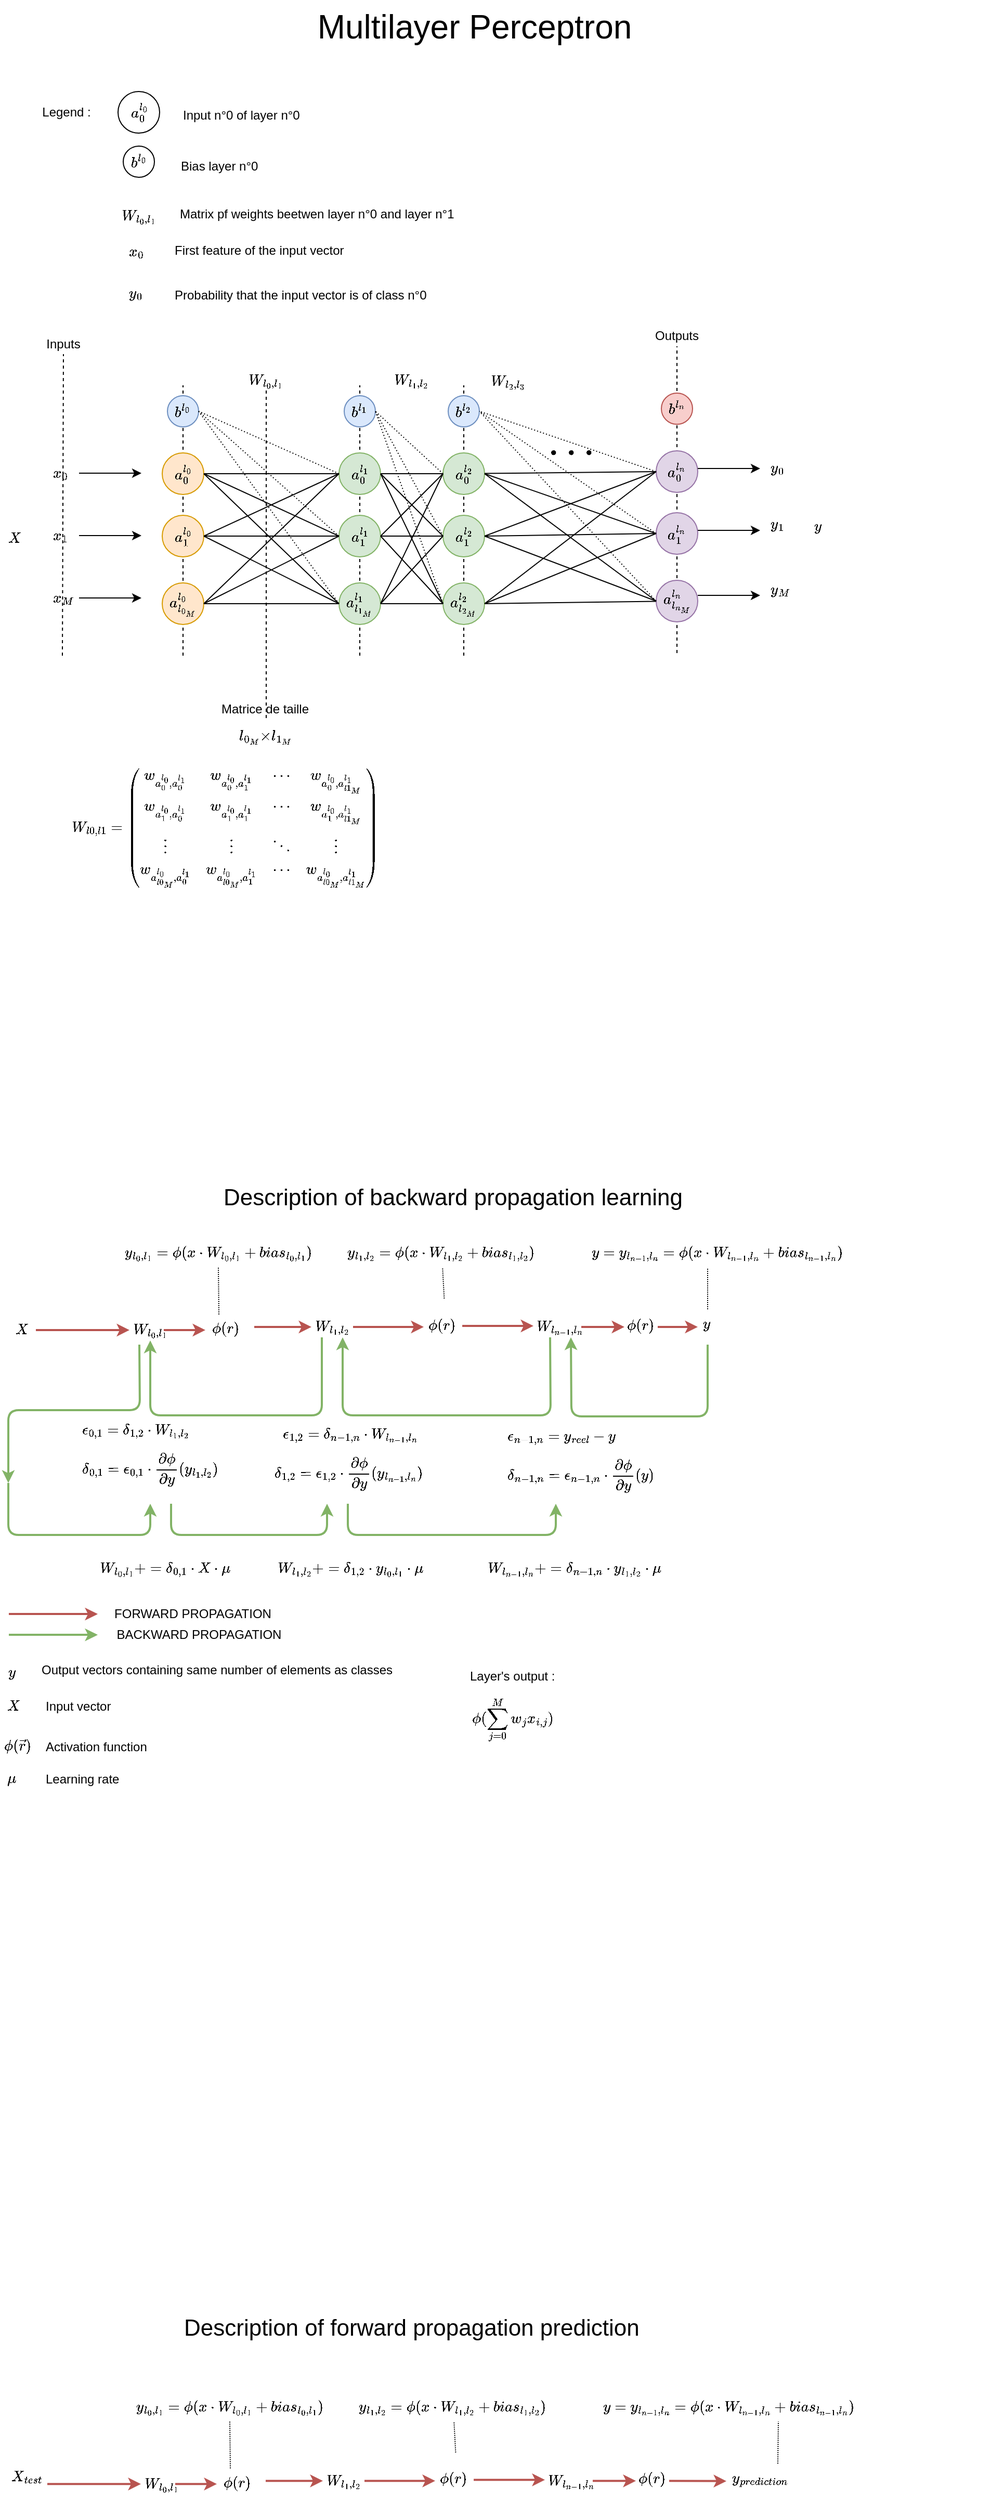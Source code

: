 <mxfile version="11.3.1" type="device" pages="1"><diagram id="qkWqabvN4PiYcVfPmbqy" name="Page-1"><mxGraphModel dx="1708" dy="2004" grid="1" gridSize="10" guides="1" tooltips="1" connect="1" arrows="1" fold="1" page="1" pageScale="1" pageWidth="850" pageHeight="1100" math="1" shadow="0"><root><mxCell id="0"/><mxCell id="1" parent="0"/><mxCell id="T4-kVo7avTGP61vdLJUo-23" value="" style="endArrow=none;dashed=1;html=1;" parent="1" edge="1"><mxGeometry width="50" height="50" relative="1" as="geometry"><mxPoint x="182" y="-462.5" as="sourcePoint"/><mxPoint x="182" y="-722.5" as="targetPoint"/></mxGeometry></mxCell><mxCell id="T4-kVo7avTGP61vdLJUo-3" value="Multilayer Perceptron" style="text;html=1;strokeColor=none;fillColor=none;align=center;verticalAlign=middle;whiteSpace=wrap;rounded=0;fontSize=32;" parent="1" vertex="1"><mxGeometry x="255" y="-1092.5" width="415" height="50" as="geometry"/></mxCell><mxCell id="T4-kVo7avTGP61vdLJUo-12" value="" style="endArrow=classic;html=1;" parent="1" edge="1"><mxGeometry width="50" height="50" relative="1" as="geometry"><mxPoint x="82" y="-638" as="sourcePoint"/><mxPoint x="142" y="-638" as="targetPoint"/></mxGeometry></mxCell><mxCell id="T4-kVo7avTGP61vdLJUo-13" value="&lt;div&gt;$$x_{0}$$&lt;/div&gt;" style="text;html=1;spacing=5;spacingTop=-10;whiteSpace=wrap;overflow=hidden;fillColor=none;strokeColor=none;shadow=0;rounded=0;verticalAlign=middle" parent="1" vertex="1"><mxGeometry x="52" y="-652.5" width="30" height="30" as="geometry"/></mxCell><mxCell id="T4-kVo7avTGP61vdLJUo-14" value="" style="endArrow=classic;html=1;" parent="1" edge="1"><mxGeometry width="50" height="50" relative="1" as="geometry"><mxPoint x="82" y="-578" as="sourcePoint"/><mxPoint x="142" y="-578" as="targetPoint"/></mxGeometry></mxCell><mxCell id="T4-kVo7avTGP61vdLJUo-15" value="&lt;div&gt;$$x_{1}$$&lt;/div&gt;" style="text;html=1;spacing=5;spacingTop=-10;whiteSpace=wrap;overflow=hidden;fillColor=none;strokeColor=none;shadow=0;rounded=0;verticalAlign=middle" parent="1" vertex="1"><mxGeometry x="52" y="-592.5" width="30" height="30" as="geometry"/></mxCell><mxCell id="T4-kVo7avTGP61vdLJUo-16" value="" style="endArrow=classic;html=1;" parent="1" edge="1"><mxGeometry width="50" height="50" relative="1" as="geometry"><mxPoint x="82" y="-518" as="sourcePoint"/><mxPoint x="142" y="-518" as="targetPoint"/></mxGeometry></mxCell><mxCell id="T4-kVo7avTGP61vdLJUo-17" value="&lt;div&gt;$$x_{M}$$&lt;/div&gt;" style="text;html=1;spacing=5;spacingTop=-10;whiteSpace=wrap;overflow=hidden;fillColor=none;strokeColor=none;shadow=0;rounded=0;verticalAlign=middle" parent="1" vertex="1"><mxGeometry x="52" y="-532.5" width="30" height="30" as="geometry"/></mxCell><mxCell id="T4-kVo7avTGP61vdLJUo-18" value="$$a_0^{l_0}$$" style="ellipse;whiteSpace=wrap;html=1;aspect=fixed;fillColor=#ffe6cc;strokeColor=#d79b00;" parent="1" vertex="1"><mxGeometry x="162" y="-657.5" width="40" height="40" as="geometry"/></mxCell><mxCell id="T4-kVo7avTGP61vdLJUo-20" value="$$a_1^{l_0}$$" style="ellipse;whiteSpace=wrap;html=1;aspect=fixed;fillColor=#ffe6cc;strokeColor=#d79b00;" parent="1" vertex="1"><mxGeometry x="162" y="-597.5" width="40" height="40" as="geometry"/></mxCell><mxCell id="T4-kVo7avTGP61vdLJUo-21" value="&lt;div&gt;$$a_{l_{0_M}}^{l_0}$$&lt;/div&gt;" style="ellipse;whiteSpace=wrap;html=1;aspect=fixed;fillColor=#ffe6cc;strokeColor=#d79b00;" parent="1" vertex="1"><mxGeometry x="162" y="-532.5" width="40" height="40" as="geometry"/></mxCell><mxCell id="T4-kVo7avTGP61vdLJUo-22" value="$$b^{l_0}$$" style="ellipse;whiteSpace=wrap;html=1;aspect=fixed;fillColor=#dae8fc;strokeColor=#6c8ebf;" parent="1" vertex="1"><mxGeometry x="167" y="-712.5" width="30" height="30" as="geometry"/></mxCell><mxCell id="T4-kVo7avTGP61vdLJUo-24" value="$$W_{l_0,l_1}$$" style="text;html=1;strokeColor=none;fillColor=none;align=center;verticalAlign=middle;whiteSpace=wrap;rounded=0;" parent="1" vertex="1"><mxGeometry x="242" y="-737.5" width="40" height="20" as="geometry"/></mxCell><mxCell id="T4-kVo7avTGP61vdLJUo-25" value="" style="endArrow=none;dashed=1;html=1;" parent="1" edge="1"><mxGeometry width="50" height="50" relative="1" as="geometry"><mxPoint x="352" y="-462.5" as="sourcePoint"/><mxPoint x="352" y="-722.5" as="targetPoint"/></mxGeometry></mxCell><mxCell id="T4-kVo7avTGP61vdLJUo-26" value="$$a_0^{l_1}$$" style="ellipse;whiteSpace=wrap;html=1;aspect=fixed;fillColor=#d5e8d4;strokeColor=#82b366;" parent="1" vertex="1"><mxGeometry x="332" y="-657.5" width="40" height="40" as="geometry"/></mxCell><mxCell id="T4-kVo7avTGP61vdLJUo-27" value="$$a_1^{l_1}$$" style="ellipse;whiteSpace=wrap;html=1;aspect=fixed;fillColor=#d5e8d4;strokeColor=#82b366;" parent="1" vertex="1"><mxGeometry x="332" y="-597.5" width="40" height="40" as="geometry"/></mxCell><mxCell id="T4-kVo7avTGP61vdLJUo-28" value="&lt;div&gt;$$a_{l_{1_M}}^{l_1}$$&lt;/div&gt;" style="ellipse;whiteSpace=wrap;html=1;aspect=fixed;fillColor=#d5e8d4;strokeColor=#82b366;" parent="1" vertex="1"><mxGeometry x="332" y="-532.5" width="40" height="40" as="geometry"/></mxCell><mxCell id="T4-kVo7avTGP61vdLJUo-29" value="$$b^{l_1}$$" style="ellipse;whiteSpace=wrap;html=1;aspect=fixed;fillColor=#dae8fc;strokeColor=#6c8ebf;" parent="1" vertex="1"><mxGeometry x="337" y="-712.5" width="30" height="30" as="geometry"/></mxCell><mxCell id="T4-kVo7avTGP61vdLJUo-30" value="$$W_{l_1,l_2}$$" style="text;html=1;strokeColor=none;fillColor=none;align=center;verticalAlign=middle;whiteSpace=wrap;rounded=0;" parent="1" vertex="1"><mxGeometry x="382" y="-737.5" width="40" height="20" as="geometry"/></mxCell><mxCell id="T4-kVo7avTGP61vdLJUo-31" value="" style="endArrow=none;dashed=1;html=1;" parent="1" edge="1"><mxGeometry width="50" height="50" relative="1" as="geometry"><mxPoint x="452" y="-462.5" as="sourcePoint"/><mxPoint x="452" y="-722.5" as="targetPoint"/></mxGeometry></mxCell><mxCell id="T4-kVo7avTGP61vdLJUo-32" value="$$a_0^{l_2}$$" style="ellipse;whiteSpace=wrap;html=1;aspect=fixed;fillColor=#d5e8d4;strokeColor=#82b366;" parent="1" vertex="1"><mxGeometry x="432" y="-657.5" width="40" height="40" as="geometry"/></mxCell><mxCell id="T4-kVo7avTGP61vdLJUo-33" value="$$a_1^{l_2}$$" style="ellipse;whiteSpace=wrap;html=1;aspect=fixed;fillColor=#d5e8d4;strokeColor=#82b366;" parent="1" vertex="1"><mxGeometry x="432" y="-597.5" width="40" height="40" as="geometry"/></mxCell><mxCell id="T4-kVo7avTGP61vdLJUo-34" value="&lt;div&gt;$$a_{l_{2_M}}^{l_2}$$&lt;/div&gt;" style="ellipse;whiteSpace=wrap;html=1;aspect=fixed;fillColor=#d5e8d4;strokeColor=#82b366;" parent="1" vertex="1"><mxGeometry x="432" y="-532.5" width="40" height="40" as="geometry"/></mxCell><mxCell id="T4-kVo7avTGP61vdLJUo-35" value="$$b^{l_2}$$" style="ellipse;whiteSpace=wrap;html=1;aspect=fixed;fillColor=#dae8fc;strokeColor=#6c8ebf;" parent="1" vertex="1"><mxGeometry x="437" y="-712.5" width="30" height="30" as="geometry"/></mxCell><mxCell id="T4-kVo7avTGP61vdLJUo-36" value="&lt;div&gt;$$W_{l_2,l_3}$$&lt;/div&gt;" style="text;html=1;strokeColor=none;fillColor=none;align=center;verticalAlign=middle;whiteSpace=wrap;rounded=0;" parent="1" vertex="1"><mxGeometry x="474.5" y="-736.5" width="40" height="20" as="geometry"/></mxCell><mxCell id="T4-kVo7avTGP61vdLJUo-37" value="" style="endArrow=none;dashed=1;html=1;entryX=0.5;entryY=1;entryDx=0;entryDy=0;" parent="1" target="T4-kVo7avTGP61vdLJUo-45" edge="1"><mxGeometry width="50" height="50" relative="1" as="geometry"><mxPoint x="657" y="-465" as="sourcePoint"/><mxPoint x="657" y="-725" as="targetPoint"/></mxGeometry></mxCell><mxCell id="T4-kVo7avTGP61vdLJUo-38" value="$$a_0^{l_n}$$" style="ellipse;whiteSpace=wrap;html=1;aspect=fixed;fillColor=#e1d5e7;strokeColor=#9673a6;" parent="1" vertex="1"><mxGeometry x="637" y="-659.5" width="40" height="40" as="geometry"/></mxCell><mxCell id="T4-kVo7avTGP61vdLJUo-39" value="$$a_1^{l_n}$$" style="ellipse;whiteSpace=wrap;html=1;aspect=fixed;fillColor=#e1d5e7;strokeColor=#9673a6;" parent="1" vertex="1"><mxGeometry x="637" y="-600" width="40" height="40" as="geometry"/></mxCell><mxCell id="T4-kVo7avTGP61vdLJUo-40" value="&lt;div&gt;$$a_{l_{n_M}}^{l_n}$$&lt;/div&gt;" style="ellipse;whiteSpace=wrap;html=1;aspect=fixed;fillColor=#e1d5e7;strokeColor=#9673a6;" parent="1" vertex="1"><mxGeometry x="637" y="-535" width="40" height="40" as="geometry"/></mxCell><mxCell id="T4-kVo7avTGP61vdLJUo-41" value="$$b^{l_n}$$" style="ellipse;whiteSpace=wrap;html=1;aspect=fixed;fillColor=#f8cecc;strokeColor=#b85450;" parent="1" vertex="1"><mxGeometry x="642" y="-715" width="30" height="30" as="geometry"/></mxCell><mxCell id="T4-kVo7avTGP61vdLJUo-44" value="Inputs" style="text;html=1;strokeColor=none;fillColor=none;align=center;verticalAlign=middle;whiteSpace=wrap;rounded=0;" parent="1" vertex="1"><mxGeometry x="47" y="-772.5" width="40" height="20" as="geometry"/></mxCell><mxCell id="T4-kVo7avTGP61vdLJUo-45" value="Outputs" style="text;html=1;strokeColor=none;fillColor=none;align=center;verticalAlign=middle;whiteSpace=wrap;rounded=0;" parent="1" vertex="1"><mxGeometry x="637" y="-780" width="40" height="20" as="geometry"/></mxCell><mxCell id="T4-kVo7avTGP61vdLJUo-48" value="" style="endArrow=none;dashed=1;html=1;entryX=0.5;entryY=1;entryDx=0;entryDy=0;" parent="1" target="T4-kVo7avTGP61vdLJUo-44" edge="1"><mxGeometry width="50" height="50" relative="1" as="geometry"><mxPoint x="66" y="-462.5" as="sourcePoint"/><mxPoint x="66" y="-722.5" as="targetPoint"/></mxGeometry></mxCell><mxCell id="T4-kVo7avTGP61vdLJUo-49" value="" style="endArrow=none;dashed=1;html=1;dashPattern=1 2;entryX=1;entryY=0.5;entryDx=0;entryDy=0;exitX=0;exitY=0.5;exitDx=0;exitDy=0;" parent="1" source="T4-kVo7avTGP61vdLJUo-26" target="T4-kVo7avTGP61vdLJUo-22" edge="1"><mxGeometry width="50" height="50" relative="1" as="geometry"><mxPoint x="42" y="-392.5" as="sourcePoint"/><mxPoint x="92" y="-442.5" as="targetPoint"/></mxGeometry></mxCell><mxCell id="T4-kVo7avTGP61vdLJUo-50" value="" style="endArrow=none;dashed=1;html=1;dashPattern=1 2;entryX=1;entryY=0.5;entryDx=0;entryDy=0;exitX=0;exitY=0.5;exitDx=0;exitDy=0;" parent="1" source="T4-kVo7avTGP61vdLJUo-27" target="T4-kVo7avTGP61vdLJUo-22" edge="1"><mxGeometry width="50" height="50" relative="1" as="geometry"><mxPoint x="342" y="-627.5" as="sourcePoint"/><mxPoint x="207" y="-687.5" as="targetPoint"/></mxGeometry></mxCell><mxCell id="T4-kVo7avTGP61vdLJUo-51" value="" style="endArrow=none;dashed=1;html=1;dashPattern=1 2;entryX=1;entryY=0.5;entryDx=0;entryDy=0;exitX=0;exitY=0.5;exitDx=0;exitDy=0;" parent="1" source="T4-kVo7avTGP61vdLJUo-28" target="T4-kVo7avTGP61vdLJUo-22" edge="1"><mxGeometry width="50" height="50" relative="1" as="geometry"><mxPoint x="342" y="-567.5" as="sourcePoint"/><mxPoint x="207" y="-687.5" as="targetPoint"/></mxGeometry></mxCell><mxCell id="T4-kVo7avTGP61vdLJUo-52" value="" style="endArrow=none;html=1;entryX=0;entryY=0.5;entryDx=0;entryDy=0;exitX=1;exitY=0.5;exitDx=0;exitDy=0;" parent="1" source="T4-kVo7avTGP61vdLJUo-18" target="T4-kVo7avTGP61vdLJUo-26" edge="1"><mxGeometry width="50" height="50" relative="1" as="geometry"><mxPoint x="42" y="-392.5" as="sourcePoint"/><mxPoint x="92" y="-442.5" as="targetPoint"/></mxGeometry></mxCell><mxCell id="T4-kVo7avTGP61vdLJUo-53" value="" style="endArrow=none;html=1;entryX=0;entryY=0.5;entryDx=0;entryDy=0;exitX=1;exitY=0.5;exitDx=0;exitDy=0;" parent="1" source="T4-kVo7avTGP61vdLJUo-18" target="T4-kVo7avTGP61vdLJUo-27" edge="1"><mxGeometry width="50" height="50" relative="1" as="geometry"><mxPoint x="212" y="-627.5" as="sourcePoint"/><mxPoint x="342" y="-627.5" as="targetPoint"/></mxGeometry></mxCell><mxCell id="T4-kVo7avTGP61vdLJUo-54" value="" style="endArrow=none;html=1;entryX=0;entryY=0.5;entryDx=0;entryDy=0;exitX=1;exitY=0.5;exitDx=0;exitDy=0;" parent="1" source="T4-kVo7avTGP61vdLJUo-18" target="T4-kVo7avTGP61vdLJUo-28" edge="1"><mxGeometry width="50" height="50" relative="1" as="geometry"><mxPoint x="212" y="-627.5" as="sourcePoint"/><mxPoint x="342" y="-567.5" as="targetPoint"/></mxGeometry></mxCell><mxCell id="T4-kVo7avTGP61vdLJUo-55" value="" style="endArrow=none;html=1;entryX=0;entryY=0.5;entryDx=0;entryDy=0;" parent="1" source="T4-kVo7avTGP61vdLJUo-28" target="T4-kVo7avTGP61vdLJUo-34" edge="1"><mxGeometry width="50" height="50" relative="1" as="geometry"><mxPoint x="212" y="-627.5" as="sourcePoint"/><mxPoint x="342" y="-502.5" as="targetPoint"/></mxGeometry></mxCell><mxCell id="T4-kVo7avTGP61vdLJUo-58" value="" style="endArrow=none;html=1;exitX=1;exitY=0.5;exitDx=0;exitDy=0;" parent="1" source="T4-kVo7avTGP61vdLJUo-27" target="T4-kVo7avTGP61vdLJUo-33" edge="1"><mxGeometry width="50" height="50" relative="1" as="geometry"><mxPoint x="382.0" y="-502.5" as="sourcePoint"/><mxPoint x="422" y="-502.5" as="targetPoint"/></mxGeometry></mxCell><mxCell id="T4-kVo7avTGP61vdLJUo-59" value="" style="endArrow=none;html=1;exitX=1;exitY=0.5;exitDx=0;exitDy=0;entryX=0;entryY=0.5;entryDx=0;entryDy=0;" parent="1" source="T4-kVo7avTGP61vdLJUo-26" target="T4-kVo7avTGP61vdLJUo-32" edge="1"><mxGeometry width="50" height="50" relative="1" as="geometry"><mxPoint x="382.0" y="-567.5" as="sourcePoint"/><mxPoint x="422" y="-567.5" as="targetPoint"/></mxGeometry></mxCell><mxCell id="T4-kVo7avTGP61vdLJUo-60" value="" style="endArrow=none;html=1;exitX=1;exitY=0.5;exitDx=0;exitDy=0;entryX=0;entryY=0.5;entryDx=0;entryDy=0;" parent="1" source="T4-kVo7avTGP61vdLJUo-26" target="T4-kVo7avTGP61vdLJUo-33" edge="1"><mxGeometry width="50" height="50" relative="1" as="geometry"><mxPoint x="392.0" y="-557.5" as="sourcePoint"/><mxPoint x="432" y="-557.5" as="targetPoint"/></mxGeometry></mxCell><mxCell id="T4-kVo7avTGP61vdLJUo-61" value="" style="endArrow=none;html=1;exitX=1;exitY=0.5;exitDx=0;exitDy=0;entryX=0;entryY=0.5;entryDx=0;entryDy=0;" parent="1" source="T4-kVo7avTGP61vdLJUo-26" target="T4-kVo7avTGP61vdLJUo-34" edge="1"><mxGeometry width="50" height="50" relative="1" as="geometry"><mxPoint x="382.0" y="-627.5" as="sourcePoint"/><mxPoint x="422" y="-567.5" as="targetPoint"/></mxGeometry></mxCell><mxCell id="T4-kVo7avTGP61vdLJUo-62" value="" style="endArrow=none;html=1;exitX=1;exitY=0.5;exitDx=0;exitDy=0;entryX=0;entryY=0.5;entryDx=0;entryDy=0;" parent="1" source="T4-kVo7avTGP61vdLJUo-28" target="T4-kVo7avTGP61vdLJUo-33" edge="1"><mxGeometry width="50" height="50" relative="1" as="geometry"><mxPoint x="382.0" y="-627.5" as="sourcePoint"/><mxPoint x="422" y="-502.5" as="targetPoint"/></mxGeometry></mxCell><mxCell id="T4-kVo7avTGP61vdLJUo-63" value="" style="endArrow=none;html=1;exitX=1;exitY=0.5;exitDx=0;exitDy=0;entryX=0;entryY=0.5;entryDx=0;entryDy=0;" parent="1" source="T4-kVo7avTGP61vdLJUo-28" target="T4-kVo7avTGP61vdLJUo-32" edge="1"><mxGeometry width="50" height="50" relative="1" as="geometry"><mxPoint x="382.0" y="-502.5" as="sourcePoint"/><mxPoint x="422" y="-567.5" as="targetPoint"/></mxGeometry></mxCell><mxCell id="T4-kVo7avTGP61vdLJUo-64" value="" style="endArrow=none;html=1;exitX=1;exitY=0.5;exitDx=0;exitDy=0;entryX=0;entryY=0.5;entryDx=0;entryDy=0;" parent="1" source="T4-kVo7avTGP61vdLJUo-27" target="T4-kVo7avTGP61vdLJUo-32" edge="1"><mxGeometry width="50" height="50" relative="1" as="geometry"><mxPoint x="382.0" y="-502.5" as="sourcePoint"/><mxPoint x="422" y="-627.5" as="targetPoint"/></mxGeometry></mxCell><mxCell id="T4-kVo7avTGP61vdLJUo-65" value="" style="endArrow=none;html=1;exitX=1;exitY=0.5;exitDx=0;exitDy=0;entryX=0;entryY=0.5;entryDx=0;entryDy=0;" parent="1" source="T4-kVo7avTGP61vdLJUo-27" target="T4-kVo7avTGP61vdLJUo-34" edge="1"><mxGeometry width="50" height="50" relative="1" as="geometry"><mxPoint x="382.0" y="-567.5" as="sourcePoint"/><mxPoint x="422" y="-627.5" as="targetPoint"/></mxGeometry></mxCell><mxCell id="T4-kVo7avTGP61vdLJUo-66" value="" style="endArrow=none;dashed=1;html=1;dashPattern=1 2;entryX=1;entryY=0.5;entryDx=0;entryDy=0;exitX=0;exitY=0.5;exitDx=0;exitDy=0;" parent="1" source="T4-kVo7avTGP61vdLJUo-32" target="T4-kVo7avTGP61vdLJUo-29" edge="1"><mxGeometry width="50" height="50" relative="1" as="geometry"><mxPoint x="342.0" y="-627.5" as="sourcePoint"/><mxPoint x="207.0" y="-687.5" as="targetPoint"/></mxGeometry></mxCell><mxCell id="T4-kVo7avTGP61vdLJUo-67" value="" style="endArrow=none;dashed=1;html=1;dashPattern=1 2;entryX=1;entryY=0.5;entryDx=0;entryDy=0;exitX=0;exitY=0.5;exitDx=0;exitDy=0;" parent="1" source="T4-kVo7avTGP61vdLJUo-33" target="T4-kVo7avTGP61vdLJUo-29" edge="1"><mxGeometry width="50" height="50" relative="1" as="geometry"><mxPoint x="422" y="-627.5" as="sourcePoint"/><mxPoint x="377" y="-687.5" as="targetPoint"/></mxGeometry></mxCell><mxCell id="T4-kVo7avTGP61vdLJUo-68" value="" style="endArrow=none;dashed=1;html=1;dashPattern=1 2;entryX=1;entryY=0.5;entryDx=0;entryDy=0;exitX=0;exitY=0.5;exitDx=0;exitDy=0;" parent="1" source="T4-kVo7avTGP61vdLJUo-34" target="T4-kVo7avTGP61vdLJUo-29" edge="1"><mxGeometry width="50" height="50" relative="1" as="geometry"><mxPoint x="422" y="-567.5" as="sourcePoint"/><mxPoint x="377" y="-687.5" as="targetPoint"/></mxGeometry></mxCell><mxCell id="T4-kVo7avTGP61vdLJUo-78" value="$$W_{l0,l1} =&lt;br&gt; \begin{pmatrix}&lt;br&gt;  w_{a_0^{l_0},a_0^{l_1}} &amp;amp; w_{a_0^{l_0},a_1^{l_1}} &amp;amp; \cdots &amp;amp; w_{a_0^{l_0},a_{l1_M}^{l_1}} \\&lt;br&gt;w_{a_1^{l_0},a_0^{l_1}} &amp;amp; w_{a_1^{l_0},a_1^{l_1}} &amp;amp; \cdots &amp;amp; w_{a_1^{l_0},a_{l1_M}^{l_1}} \\&lt;br&gt;  \vdots  &amp;amp; \vdots  &amp;amp; \ddots &amp;amp; \vdots  \\&lt;br&gt;w_{a_{l0_M}^{l_0},a_0^{l_1}} &amp;amp; w_{a_{l0_M}^{l_0},a_1^{l_1}} &amp;amp; \cdots &amp;amp; w_{a_{l0_M}^{l_0},a_{l1_M}^{l_1}}&lt;br&gt; \end{pmatrix}$$" style="text;html=1;spacing=5;spacingTop=-10;whiteSpace=wrap;overflow=hidden;fillColor=none;strokeColor=none;shadow=0;rounded=0;verticalAlign=middle" parent="1" vertex="1"><mxGeometry x="70" y="-372.5" width="352" height="160" as="geometry"/></mxCell><mxCell id="T4-kVo7avTGP61vdLJUo-79" value="" style="endArrow=none;html=1;entryX=0.5;entryY=1;entryDx=0;entryDy=0;dashed=1;" parent="1" target="T4-kVo7avTGP61vdLJUo-24" edge="1"><mxGeometry width="50" height="50" relative="1" as="geometry"><mxPoint x="262" y="-402.5" as="sourcePoint"/><mxPoint x="92" y="-212.5" as="targetPoint"/></mxGeometry></mxCell><mxCell id="T4-kVo7avTGP61vdLJUo-80" value="Legend :" style="text;html=1;strokeColor=none;fillColor=none;align=center;verticalAlign=middle;whiteSpace=wrap;rounded=0;" parent="1" vertex="1"><mxGeometry x="39.5" y="-997.5" width="60" height="25" as="geometry"/></mxCell><mxCell id="T4-kVo7avTGP61vdLJUo-81" value="$$a_0^{l_0}$$" style="ellipse;whiteSpace=wrap;html=1;aspect=fixed;" parent="1" vertex="1"><mxGeometry x="119.5" y="-1005" width="40" height="40" as="geometry"/></mxCell><mxCell id="T4-kVo7avTGP61vdLJUo-82" value="Input n°0 of layer n°0" style="text;html=1;strokeColor=none;fillColor=none;align=left;verticalAlign=middle;whiteSpace=wrap;rounded=0;" parent="1" vertex="1"><mxGeometry x="179.5" y="-1000" width="155" height="35" as="geometry"/></mxCell><mxCell id="T4-kVo7avTGP61vdLJUo-84" value="Bias layer n°0" style="text;html=1;strokeColor=none;fillColor=none;align=left;verticalAlign=middle;whiteSpace=wrap;rounded=0;fontStyle=0" parent="1" vertex="1"><mxGeometry x="177.5" y="-951" width="155" height="35" as="geometry"/></mxCell><mxCell id="T4-kVo7avTGP61vdLJUo-85" value="$$b^{l_0}$$" style="ellipse;whiteSpace=wrap;html=1;aspect=fixed;" parent="1" vertex="1"><mxGeometry x="124.5" y="-952.5" width="30" height="30" as="geometry"/></mxCell><mxCell id="T4-kVo7avTGP61vdLJUo-86" value="$$W_{l_0,l_1}$$" style="text;html=1;strokeColor=none;fillColor=none;align=center;verticalAlign=middle;whiteSpace=wrap;rounded=0;" parent="1" vertex="1"><mxGeometry x="119.5" y="-895" width="40" height="20" as="geometry"/></mxCell><mxCell id="T4-kVo7avTGP61vdLJUo-87" value="Matrix pf weights beetwen layer n°0 and layer n°1" style="text;html=1;strokeColor=none;fillColor=none;align=left;verticalAlign=middle;whiteSpace=wrap;rounded=0;" parent="1" vertex="1"><mxGeometry x="176.5" y="-905" width="318" height="35" as="geometry"/></mxCell><mxCell id="T4-kVo7avTGP61vdLJUo-88" value="&lt;div&gt;$$x_{0}$$&lt;/div&gt;" style="text;html=1;spacing=5;spacingTop=-10;whiteSpace=wrap;overflow=hidden;fillColor=none;strokeColor=none;shadow=0;rounded=0;verticalAlign=middle" parent="1" vertex="1"><mxGeometry x="124.5" y="-865" width="30" height="30" as="geometry"/></mxCell><mxCell id="T4-kVo7avTGP61vdLJUo-91" value="First feature of the input vector" style="text;html=1;strokeColor=none;fillColor=none;align=left;verticalAlign=middle;whiteSpace=wrap;rounded=0;" parent="1" vertex="1"><mxGeometry x="171.5" y="-870" width="283" height="35" as="geometry"/></mxCell><mxCell id="T4-kVo7avTGP61vdLJUo-92" value="" style="endArrow=classic;html=1;" parent="1" edge="1"><mxGeometry width="50" height="50" relative="1" as="geometry"><mxPoint x="677" y="-642.5" as="sourcePoint"/><mxPoint x="737" y="-642.5" as="targetPoint"/></mxGeometry></mxCell><mxCell id="T4-kVo7avTGP61vdLJUo-93" value="" style="endArrow=classic;html=1;" parent="1" edge="1"><mxGeometry width="50" height="50" relative="1" as="geometry"><mxPoint x="677" y="-583" as="sourcePoint"/><mxPoint x="737" y="-583" as="targetPoint"/></mxGeometry></mxCell><mxCell id="T4-kVo7avTGP61vdLJUo-94" value="" style="endArrow=classic;html=1;" parent="1" edge="1"><mxGeometry width="50" height="50" relative="1" as="geometry"><mxPoint x="677" y="-520.5" as="sourcePoint"/><mxPoint x="737" y="-520.5" as="targetPoint"/></mxGeometry></mxCell><mxCell id="T4-kVo7avTGP61vdLJUo-95" value="&lt;div&gt;$$y_{0}$$&lt;/div&gt;" style="text;html=1;spacing=5;spacingTop=-10;whiteSpace=wrap;overflow=hidden;fillColor=none;strokeColor=none;shadow=0;rounded=0;verticalAlign=middle" parent="1" vertex="1"><mxGeometry x="742" y="-657.5" width="30" height="30" as="geometry"/></mxCell><mxCell id="T4-kVo7avTGP61vdLJUo-96" value="&lt;div&gt;$$y_{1}$$&lt;/div&gt;" style="text;html=1;spacing=5;spacingTop=-10;whiteSpace=wrap;overflow=hidden;fillColor=none;strokeColor=none;shadow=0;rounded=0;verticalAlign=middle" parent="1" vertex="1"><mxGeometry x="742" y="-603.5" width="35" height="36" as="geometry"/></mxCell><mxCell id="T4-kVo7avTGP61vdLJUo-97" value="&lt;div&gt;$$y_{M}$$&lt;/div&gt;" style="text;html=1;spacing=5;spacingTop=-10;whiteSpace=wrap;overflow=hidden;fillColor=none;strokeColor=none;shadow=0;rounded=0;verticalAlign=middle" parent="1" vertex="1"><mxGeometry x="742" y="-540.5" width="40" height="38" as="geometry"/></mxCell><mxCell id="T4-kVo7avTGP61vdLJUo-98" value="&lt;div&gt;$$y_{0}$$&lt;/div&gt;" style="text;html=1;spacing=5;spacingTop=-10;whiteSpace=wrap;overflow=hidden;fillColor=none;strokeColor=none;shadow=0;rounded=0;verticalAlign=middle" parent="1" vertex="1"><mxGeometry x="124.5" y="-825" width="30" height="30" as="geometry"/></mxCell><mxCell id="T4-kVo7avTGP61vdLJUo-99" value="Probability that the input vector is of class n°0" style="text;html=1;strokeColor=none;fillColor=none;align=left;verticalAlign=middle;whiteSpace=wrap;rounded=0;" parent="1" vertex="1"><mxGeometry x="171.5" y="-827" width="353" height="35" as="geometry"/></mxCell><mxCell id="T4-kVo7avTGP61vdLJUo-101" value="" style="endArrow=none;html=1;entryX=0;entryY=0.5;entryDx=0;entryDy=0;exitX=1;exitY=0.5;exitDx=0;exitDy=0;" parent="1" source="T4-kVo7avTGP61vdLJUo-20" target="T4-kVo7avTGP61vdLJUo-26" edge="1"><mxGeometry width="50" height="50" relative="1" as="geometry"><mxPoint x="212" y="-627.5" as="sourcePoint"/><mxPoint x="342" y="-502.5" as="targetPoint"/></mxGeometry></mxCell><mxCell id="T4-kVo7avTGP61vdLJUo-102" value="" style="endArrow=none;html=1;entryX=0;entryY=0.5;entryDx=0;entryDy=0;exitX=1;exitY=0.5;exitDx=0;exitDy=0;" parent="1" source="T4-kVo7avTGP61vdLJUo-20" target="T4-kVo7avTGP61vdLJUo-27" edge="1"><mxGeometry width="50" height="50" relative="1" as="geometry"><mxPoint x="212" y="-567.5" as="sourcePoint"/><mxPoint x="342" y="-627.5" as="targetPoint"/></mxGeometry></mxCell><mxCell id="T4-kVo7avTGP61vdLJUo-103" value="" style="endArrow=none;html=1;entryX=0;entryY=0.5;entryDx=0;entryDy=0;exitX=1;exitY=0.5;exitDx=0;exitDy=0;" parent="1" source="T4-kVo7avTGP61vdLJUo-20" target="T4-kVo7avTGP61vdLJUo-28" edge="1"><mxGeometry width="50" height="50" relative="1" as="geometry"><mxPoint x="212" y="-567.5" as="sourcePoint"/><mxPoint x="342" y="-567.5" as="targetPoint"/></mxGeometry></mxCell><mxCell id="T4-kVo7avTGP61vdLJUo-104" value="" style="endArrow=none;html=1;entryX=0;entryY=0.5;entryDx=0;entryDy=0;exitX=1;exitY=0.5;exitDx=0;exitDy=0;" parent="1" source="T4-kVo7avTGP61vdLJUo-21" target="T4-kVo7avTGP61vdLJUo-26" edge="1"><mxGeometry width="50" height="50" relative="1" as="geometry"><mxPoint x="212" y="-567.5" as="sourcePoint"/><mxPoint x="342" y="-502.5" as="targetPoint"/></mxGeometry></mxCell><mxCell id="T4-kVo7avTGP61vdLJUo-105" value="" style="endArrow=none;html=1;entryX=0;entryY=0.5;entryDx=0;entryDy=0;exitX=1;exitY=0.5;exitDx=0;exitDy=0;" parent="1" source="T4-kVo7avTGP61vdLJUo-21" target="T4-kVo7avTGP61vdLJUo-27" edge="1"><mxGeometry width="50" height="50" relative="1" as="geometry"><mxPoint x="212" y="-502.5" as="sourcePoint"/><mxPoint x="342" y="-627.5" as="targetPoint"/></mxGeometry></mxCell><mxCell id="T4-kVo7avTGP61vdLJUo-106" value="" style="endArrow=none;html=1;entryX=0;entryY=0.5;entryDx=0;entryDy=0;exitX=1;exitY=0.5;exitDx=0;exitDy=0;" parent="1" source="T4-kVo7avTGP61vdLJUo-21" target="T4-kVo7avTGP61vdLJUo-28" edge="1"><mxGeometry width="50" height="50" relative="1" as="geometry"><mxPoint x="212" y="-502.5" as="sourcePoint"/><mxPoint x="342" y="-567.5" as="targetPoint"/></mxGeometry></mxCell><mxCell id="T4-kVo7avTGP61vdLJUo-107" value="" style="endArrow=none;html=1;entryX=0;entryY=0.5;entryDx=0;entryDy=0;" parent="1" source="T4-kVo7avTGP61vdLJUo-32" target="T4-kVo7avTGP61vdLJUo-38" edge="1"><mxGeometry width="50" height="50" relative="1" as="geometry"><mxPoint x="472" y="-640" as="sourcePoint"/><mxPoint x="522" y="-639.5" as="targetPoint"/></mxGeometry></mxCell><mxCell id="T4-kVo7avTGP61vdLJUo-108" value="" style="endArrow=none;html=1;exitX=1;exitY=0.5;exitDx=0;exitDy=0;entryX=0;entryY=0.5;entryDx=0;entryDy=0;" parent="1" source="T4-kVo7avTGP61vdLJUo-32" target="T4-kVo7avTGP61vdLJUo-40" edge="1"><mxGeometry width="50" height="50" relative="1" as="geometry"><mxPoint x="472" y="-640" as="sourcePoint"/><mxPoint x="522" y="-592.5" as="targetPoint"/></mxGeometry></mxCell><mxCell id="T4-kVo7avTGP61vdLJUo-109" value="" style="endArrow=none;html=1;exitX=1;exitY=0.5;exitDx=0;exitDy=0;entryX=0;entryY=0.5;entryDx=0;entryDy=0;" parent="1" source="T4-kVo7avTGP61vdLJUo-32" target="T4-kVo7avTGP61vdLJUo-39" edge="1"><mxGeometry width="50" height="50" relative="1" as="geometry"><mxPoint x="472" y="-627.5" as="sourcePoint"/><mxPoint x="532" y="-502.5" as="targetPoint"/></mxGeometry></mxCell><mxCell id="T4-kVo7avTGP61vdLJUo-110" value="$$\cdots$$" style="text;html=1;strokeColor=none;fillColor=none;align=center;verticalAlign=middle;whiteSpace=wrap;rounded=0;fontSize=32;" parent="1" vertex="1"><mxGeometry x="529.5" y="-673" width="50" height="27" as="geometry"/></mxCell><mxCell id="T4-kVo7avTGP61vdLJUo-112" value="" style="endArrow=none;html=1;entryX=0;entryY=0.5;entryDx=0;entryDy=0;exitX=1;exitY=0.5;exitDx=0;exitDy=0;" parent="1" source="T4-kVo7avTGP61vdLJUo-33" target="T4-kVo7avTGP61vdLJUo-38" edge="1"><mxGeometry width="50" height="50" relative="1" as="geometry"><mxPoint x="481.999" y="-627.649" as="sourcePoint"/><mxPoint x="647.0" y="-629.5" as="targetPoint"/></mxGeometry></mxCell><mxCell id="T4-kVo7avTGP61vdLJUo-113" value="" style="endArrow=none;html=1;entryX=0;entryY=0.5;entryDx=0;entryDy=0;exitX=1;exitY=0.5;exitDx=0;exitDy=0;" parent="1" source="T4-kVo7avTGP61vdLJUo-33" target="T4-kVo7avTGP61vdLJUo-39" edge="1"><mxGeometry width="50" height="50" relative="1" as="geometry"><mxPoint x="482" y="-567.5" as="sourcePoint"/><mxPoint x="647.0" y="-629.5" as="targetPoint"/></mxGeometry></mxCell><mxCell id="T4-kVo7avTGP61vdLJUo-114" value="" style="endArrow=none;html=1;entryX=0;entryY=0.5;entryDx=0;entryDy=0;exitX=1;exitY=0.5;exitDx=0;exitDy=0;" parent="1" source="T4-kVo7avTGP61vdLJUo-33" target="T4-kVo7avTGP61vdLJUo-40" edge="1"><mxGeometry width="50" height="50" relative="1" as="geometry"><mxPoint x="482" y="-567.5" as="sourcePoint"/><mxPoint x="647.0" y="-570" as="targetPoint"/></mxGeometry></mxCell><mxCell id="T4-kVo7avTGP61vdLJUo-115" value="" style="endArrow=none;html=1;entryX=0;entryY=0.5;entryDx=0;entryDy=0;exitX=1;exitY=0.5;exitDx=0;exitDy=0;" parent="1" source="T4-kVo7avTGP61vdLJUo-34" target="T4-kVo7avTGP61vdLJUo-38" edge="1"><mxGeometry width="50" height="50" relative="1" as="geometry"><mxPoint x="482" y="-567.5" as="sourcePoint"/><mxPoint x="647.0" y="-505" as="targetPoint"/></mxGeometry></mxCell><mxCell id="T4-kVo7avTGP61vdLJUo-116" value="" style="endArrow=none;html=1;entryX=0;entryY=0.5;entryDx=0;entryDy=0;exitX=1;exitY=0.5;exitDx=0;exitDy=0;" parent="1" source="T4-kVo7avTGP61vdLJUo-34" target="T4-kVo7avTGP61vdLJUo-39" edge="1"><mxGeometry width="50" height="50" relative="1" as="geometry"><mxPoint x="482" y="-502.5" as="sourcePoint"/><mxPoint x="647.0" y="-629.5" as="targetPoint"/></mxGeometry></mxCell><mxCell id="T4-kVo7avTGP61vdLJUo-117" value="" style="endArrow=none;html=1;exitX=1;exitY=0.5;exitDx=0;exitDy=0;" parent="1" source="T4-kVo7avTGP61vdLJUo-34" target="T4-kVo7avTGP61vdLJUo-40" edge="1"><mxGeometry width="50" height="50" relative="1" as="geometry"><mxPoint x="482" y="-502.5" as="sourcePoint"/><mxPoint x="647.0" y="-570" as="targetPoint"/></mxGeometry></mxCell><mxCell id="T4-kVo7avTGP61vdLJUo-118" value="" style="endArrow=none;dashed=1;html=1;dashPattern=1 2;entryX=1;entryY=0.5;entryDx=0;entryDy=0;exitX=0;exitY=0.5;exitDx=0;exitDy=0;" parent="1" source="T4-kVo7avTGP61vdLJUo-40" target="T4-kVo7avTGP61vdLJUo-35" edge="1"><mxGeometry width="50" height="50" relative="1" as="geometry"><mxPoint x="442" y="-627.5" as="sourcePoint"/><mxPoint x="377" y="-687.5" as="targetPoint"/></mxGeometry></mxCell><mxCell id="T4-kVo7avTGP61vdLJUo-119" value="" style="endArrow=none;dashed=1;html=1;dashPattern=1 2;entryX=1;entryY=0.5;entryDx=0;entryDy=0;exitX=0;exitY=0.5;exitDx=0;exitDy=0;" parent="1" source="T4-kVo7avTGP61vdLJUo-39" target="T4-kVo7avTGP61vdLJUo-35" edge="1"><mxGeometry width="50" height="50" relative="1" as="geometry"><mxPoint x="647.0" y="-505" as="sourcePoint"/><mxPoint x="477" y="-687.5" as="targetPoint"/></mxGeometry></mxCell><mxCell id="T4-kVo7avTGP61vdLJUo-120" value="" style="endArrow=none;dashed=1;html=1;dashPattern=1 2;entryX=1;entryY=0.5;entryDx=0;entryDy=0;exitX=0;exitY=0.5;exitDx=0;exitDy=0;" parent="1" source="T4-kVo7avTGP61vdLJUo-38" target="T4-kVo7avTGP61vdLJUo-35" edge="1"><mxGeometry width="50" height="50" relative="1" as="geometry"><mxPoint x="647.0" y="-570" as="sourcePoint"/><mxPoint x="477" y="-687.5" as="targetPoint"/></mxGeometry></mxCell><mxCell id="T4-kVo7avTGP61vdLJUo-121" value="Matrice de taille $$l_{0_M} × l_{1_M}$$" style="text;html=1;strokeColor=none;fillColor=none;align=center;verticalAlign=middle;whiteSpace=wrap;rounded=0;fontSize=12;" parent="1" vertex="1"><mxGeometry x="148" y="-422.5" width="226" height="60" as="geometry"/></mxCell><mxCell id="T4-kVo7avTGP61vdLJUo-126" value="&lt;div&gt;$$X$$&lt;/div&gt;" style="text;html=1;spacing=5;spacingTop=-10;whiteSpace=wrap;overflow=hidden;fillColor=none;strokeColor=none;shadow=0;rounded=0;verticalAlign=middle" parent="1" vertex="1"><mxGeometry x="15.5" y="171" width="30" height="30" as="geometry"/></mxCell><mxCell id="T4-kVo7avTGP61vdLJUo-127" value="" style="endArrow=classic;html=1;strokeWidth=2;fillColor=#f8cecc;strokeColor=#b85450;entryX=0;entryY=0.5;entryDx=0;entryDy=0;" parent="1" edge="1" target="T4-kVo7avTGP61vdLJUo-130"><mxGeometry width="50" height="50" relative="1" as="geometry"><mxPoint x="40.5" y="186" as="sourcePoint"/><mxPoint x="60.5" y="183" as="targetPoint"/></mxGeometry></mxCell><mxCell id="T4-kVo7avTGP61vdLJUo-130" value="$$W_{l_0,l_1}$$" style="text;html=1;strokeColor=none;fillColor=none;align=center;verticalAlign=middle;whiteSpace=wrap;rounded=0;" parent="1" vertex="1"><mxGeometry x="130.5" y="176" width="40" height="20" as="geometry"/></mxCell><mxCell id="T4-kVo7avTGP61vdLJUo-131" value="" style="endArrow=classic;html=1;exitX=1;exitY=0.5;exitDx=0;exitDy=0;entryX=0;entryY=0.5;entryDx=0;entryDy=0;strokeWidth=2;fillColor=#f8cecc;strokeColor=#b85450;" parent="1" target="T4-kVo7avTGP61vdLJUo-132" edge="1"><mxGeometry width="50" height="50" relative="1" as="geometry"><mxPoint x="250.5" y="183" as="sourcePoint"/><mxPoint x="315.5" y="183" as="targetPoint"/></mxGeometry></mxCell><mxCell id="T4-kVo7avTGP61vdLJUo-132" value="$$W_{l_1,l_2}$$" style="text;html=1;strokeColor=none;fillColor=none;align=center;verticalAlign=middle;whiteSpace=wrap;rounded=0;" parent="1" vertex="1"><mxGeometry x="305.5" y="173" width="40" height="20" as="geometry"/></mxCell><mxCell id="T4-kVo7avTGP61vdLJUo-133" value="&lt;div&gt;$$W_{l_{n-1},l_n}$$&lt;/div&gt;" style="text;html=1;strokeColor=none;fillColor=none;align=center;verticalAlign=middle;whiteSpace=wrap;rounded=0;" parent="1" vertex="1"><mxGeometry x="525" y="173" width="40" height="20" as="geometry"/></mxCell><mxCell id="T4-kVo7avTGP61vdLJUo-134" value="" style="endArrow=classic;html=1;exitX=1;exitY=0.5;exitDx=0;exitDy=0;strokeWidth=2;fillColor=#f8cecc;strokeColor=#b85450;entryX=-0.025;entryY=1.175;entryDx=0;entryDy=0;entryPerimeter=0;" parent="1" source="T4-kVo7avTGP61vdLJUo-132" target="6H0MOfAFPUbkt74Pt8QO-8" edge="1"><mxGeometry width="50" height="50" relative="1" as="geometry"><mxPoint x="331.5" y="193" as="sourcePoint"/><mxPoint x="390.5" y="183" as="targetPoint"/></mxGeometry></mxCell><mxCell id="T4-kVo7avTGP61vdLJUo-137" value="" style="endArrow=classic;html=1;exitX=1;exitY=0.5;exitDx=0;exitDy=0;strokeWidth=2;fillColor=#f8cecc;strokeColor=#b85450;" parent="1" source="T4-kVo7avTGP61vdLJUo-133" edge="1"><mxGeometry width="50" height="50" relative="1" as="geometry"><mxPoint x="592.5" y="182.5" as="sourcePoint"/><mxPoint x="606.5" y="183" as="targetPoint"/></mxGeometry></mxCell><mxCell id="T4-kVo7avTGP61vdLJUo-138" value="&lt;div&gt;$$y$$&lt;/div&gt;" style="text;html=1;spacing=5;spacingTop=-10;whiteSpace=wrap;overflow=hidden;fillColor=none;strokeColor=none;shadow=0;rounded=0;verticalAlign=middle" parent="1" vertex="1"><mxGeometry x="677" y="166" width="19" height="34" as="geometry"/></mxCell><mxCell id="T4-kVo7avTGP61vdLJUo-139" value="" style="endArrow=classic;html=1;fontSize=12;entryX=0.75;entryY=1;entryDx=0;entryDy=0;fillColor=#d5e8d4;strokeColor=#82b366;strokeWidth=2;" parent="1" target="T4-kVo7avTGP61vdLJUo-133" edge="1" source="T4-kVo7avTGP61vdLJUo-138"><mxGeometry width="50" height="50" relative="1" as="geometry"><mxPoint x="686.5" y="202" as="sourcePoint"/><mxPoint x="555" y="195" as="targetPoint"/><Array as="points"><mxPoint x="686.5" y="269"/><mxPoint x="555.5" y="269"/></Array></mxGeometry></mxCell><mxCell id="T4-kVo7avTGP61vdLJUo-140" value="" style="endArrow=classic;html=1;fontSize=12;exitX=0.25;exitY=1;exitDx=0;exitDy=0;fillColor=#d5e8d4;strokeColor=#82b366;strokeWidth=2;" parent="1" source="T4-kVo7avTGP61vdLJUo-133" edge="1"><mxGeometry width="50" height="50" relative="1" as="geometry"><mxPoint x="423" y="223" as="sourcePoint"/><mxPoint x="335.5" y="193" as="targetPoint"/><Array as="points"><mxPoint x="535.5" y="268"/><mxPoint x="335.5" y="268"/></Array></mxGeometry></mxCell><mxCell id="T4-kVo7avTGP61vdLJUo-141" value="" style="endArrow=classic;html=1;fontSize=12;entryX=0.5;entryY=1;entryDx=0;entryDy=0;exitX=0.25;exitY=1;exitDx=0;exitDy=0;fillColor=#d5e8d4;strokeColor=#82b366;strokeWidth=2;" parent="1" source="T4-kVo7avTGP61vdLJUo-132" target="T4-kVo7avTGP61vdLJUo-130" edge="1"><mxGeometry width="50" height="50" relative="1" as="geometry"><mxPoint x="323" y="198" as="sourcePoint"/><mxPoint x="230.5" y="198" as="targetPoint"/><Array as="points"><mxPoint x="315.5" y="268"/><mxPoint x="150.5" y="268"/></Array></mxGeometry></mxCell><mxCell id="T4-kVo7avTGP61vdLJUo-154" value="$$\delta_{n-1,n} = \epsilon_{n-1,n} \cdot \frac{\partial \phi}{\partial y}(y)$$" style="text;html=1;resizable=0;points=[];autosize=1;align=left;verticalAlign=top;spacingTop=-4;fontSize=12;" parent="1" vertex="1"><mxGeometry x="491.5" y="295" width="410" height="20" as="geometry"/></mxCell><mxCell id="T4-kVo7avTGP61vdLJUo-157" value="$$W_{l_0,l_1} += \delta_{0,1} \cdot X \cdot \mu$$" style="text;html=1;resizable=0;points=[];autosize=1;align=left;verticalAlign=top;spacingTop=-4;fontSize=12;" parent="1" vertex="1"><mxGeometry x="99.5" y="393" width="280" height="20" as="geometry"/></mxCell><mxCell id="T4-kVo7avTGP61vdLJUo-159" value="$$\epsilon_{n-1,n} = y_{reel} - y$$" style="text;html=1;resizable=0;points=[];autosize=1;align=left;verticalAlign=top;spacingTop=-4;fontSize=12;" parent="1" vertex="1"><mxGeometry x="491.5" y="265.5" width="200" height="20" as="geometry"/></mxCell><mxCell id="T4-kVo7avTGP61vdLJUo-160" value="$$\epsilon_{1,2} = \delta_{n-1,n} \cdot W_{l_{n-1},l_n}$$" style="text;html=1;resizable=0;points=[];autosize=1;align=left;verticalAlign=top;spacingTop=-4;fontSize=12;" parent="1" vertex="1"><mxGeometry x="275.5" y="264" width="320" height="20" as="geometry"/></mxCell><mxCell id="T4-kVo7avTGP61vdLJUo-161" value="$$\delta_{1,2} = \epsilon_{1,2} \cdot \frac{\partial \phi}{\partial y}(y_{l_{n-1},l_n})$$" style="text;html=1;resizable=0;points=[];autosize=1;align=left;verticalAlign=top;spacingTop=-4;fontSize=12;" parent="1" vertex="1"><mxGeometry x="268" y="292.5" width="460" height="20" as="geometry"/></mxCell><mxCell id="T4-kVo7avTGP61vdLJUo-162" value="$$\epsilon_{0,1} = \delta_{1,2} \cdot W_{l_1,l_2}$$" style="text;html=1;resizable=0;points=[];autosize=1;align=left;verticalAlign=top;spacingTop=-4;fontSize=12;" parent="1" vertex="1"><mxGeometry x="83" y="260" width="290" height="20" as="geometry"/></mxCell><mxCell id="T4-kVo7avTGP61vdLJUo-163" value="$$\delta_{0,1} = \epsilon_{0,1} \cdot \frac{\partial \phi}{\partial y}(y_{l_1,l_2})$$" style="text;html=1;resizable=0;points=[];autosize=1;align=left;verticalAlign=top;spacingTop=-4;fontSize=12;" parent="1" vertex="1"><mxGeometry x="83" y="288.5" width="440" height="20" as="geometry"/></mxCell><mxCell id="T4-kVo7avTGP61vdLJUo-166" value="" style="endArrow=classic;html=1;fontSize=12;fillColor=#d5e8d4;strokeColor=#82b366;strokeWidth=2;" parent="1" edge="1"><mxGeometry width="50" height="50" relative="1" as="geometry"><mxPoint x="14" y="333" as="sourcePoint"/><mxPoint x="150.5" y="353" as="targetPoint"/><Array as="points"><mxPoint x="14" y="383"/><mxPoint x="70.5" y="383"/><mxPoint x="150.5" y="383"/></Array></mxGeometry></mxCell><mxCell id="T4-kVo7avTGP61vdLJUo-169" value="$$W_{l_{n-1},l_n} += \delta_{n-1,n} \cdot y_{l_1,l_2} \cdot \mu$$" style="text;html=1;resizable=0;points=[];autosize=1;align=left;verticalAlign=top;spacingTop=-4;fontSize=12;" parent="1" vertex="1"><mxGeometry x="473" y="393" width="360" height="20" as="geometry"/></mxCell><mxCell id="T4-kVo7avTGP61vdLJUo-170" value="&lt;div&gt;$$y_{l_0,l_1} = \phi(x \cdot W_{l_0,l_1} + bias_{l_0,l_1})$$&lt;/div&gt;" style="text;html=1;fontSize=12;" parent="1" vertex="1"><mxGeometry x="123.5" y="86" width="185" height="40" as="geometry"/></mxCell><mxCell id="T4-kVo7avTGP61vdLJUo-174" value="" style="endArrow=none;html=1;strokeWidth=1;fontSize=12;exitX=0.5;exitY=0;exitDx=0;exitDy=0;entryX=0.5;entryY=1;entryDx=0;entryDy=0;dashed=1;dashPattern=1 1;" parent="1" target="T4-kVo7avTGP61vdLJUo-170" edge="1"><mxGeometry width="50" height="50" relative="1" as="geometry"><mxPoint x="216.5" y="171" as="sourcePoint"/><mxPoint x="291.5" y="128" as="targetPoint"/></mxGeometry></mxCell><mxCell id="T4-kVo7avTGP61vdLJUo-175" value="" style="endArrow=none;html=1;strokeWidth=1;fontSize=12;dashed=1;dashPattern=1 1;exitX=0.221;exitY=-0.19;exitDx=0;exitDy=0;exitPerimeter=0;" parent="1" source="6H0MOfAFPUbkt74Pt8QO-8" edge="1"><mxGeometry width="50" height="50" relative="1" as="geometry"><mxPoint x="429.5" y="173" as="sourcePoint"/><mxPoint x="431.604" y="126" as="targetPoint"/></mxGeometry></mxCell><mxCell id="T4-kVo7avTGP61vdLJUo-176" value="" style="endArrow=none;html=1;strokeWidth=1;fontSize=12;dashed=1;dashPattern=1 1;exitX=0.5;exitY=0;exitDx=0;exitDy=0;" parent="1" source="T4-kVo7avTGP61vdLJUo-138" target="6H0MOfAFPUbkt74Pt8QO-18" edge="1"><mxGeometry width="50" height="50" relative="1" as="geometry"><mxPoint x="622" y="171" as="sourcePoint"/><mxPoint x="621.5" y="118.5" as="targetPoint"/></mxGeometry></mxCell><mxCell id="T4-kVo7avTGP61vdLJUo-179" value="" style="endArrow=classic;html=1;fontSize=12;fillColor=#d5e8d4;strokeColor=#82b366;strokeWidth=2;" parent="1" edge="1"><mxGeometry width="50" height="50" relative="1" as="geometry"><mxPoint x="170.5" y="353" as="sourcePoint"/><mxPoint x="320.5" y="353" as="targetPoint"/><Array as="points"><mxPoint x="170.5" y="383"/><mxPoint x="320.5" y="383"/></Array></mxGeometry></mxCell><mxCell id="T4-kVo7avTGP61vdLJUo-180" value="" style="endArrow=classic;html=1;fontSize=12;fillColor=#d5e8d4;strokeColor=#82b366;strokeWidth=2;" parent="1" edge="1"><mxGeometry width="50" height="50" relative="1" as="geometry"><mxPoint x="340.5" y="353" as="sourcePoint"/><mxPoint x="540.5" y="353" as="targetPoint"/><Array as="points"><mxPoint x="340.5" y="383"/><mxPoint x="540.5" y="383"/></Array></mxGeometry></mxCell><mxCell id="6H0MOfAFPUbkt74Pt8QO-6" value="$$\phi(r)$$" style="text;html=1;resizable=0;points=[];autosize=1;align=left;verticalAlign=top;spacingTop=-4;" vertex="1" parent="1"><mxGeometry x="207.5" y="163" width="80" height="20" as="geometry"/></mxCell><mxCell id="6H0MOfAFPUbkt74Pt8QO-7" value="" style="endArrow=classic;html=1;strokeWidth=2;fillColor=#f8cecc;strokeColor=#b85450;exitX=1;exitY=0.5;exitDx=0;exitDy=0;" edge="1" parent="1"><mxGeometry width="50" height="50" relative="1" as="geometry"><mxPoint x="163.5" y="186" as="sourcePoint"/><mxPoint x="203.5" y="186" as="targetPoint"/></mxGeometry></mxCell><mxCell id="6H0MOfAFPUbkt74Pt8QO-8" value="$$\phi(r)$$" style="text;html=1;resizable=0;points=[];autosize=1;align=left;verticalAlign=top;spacingTop=-4;" vertex="1" parent="1"><mxGeometry x="415.5" y="159.5" width="80" height="20" as="geometry"/></mxCell><mxCell id="6H0MOfAFPUbkt74Pt8QO-9" value="" style="endArrow=classic;html=1;strokeWidth=2;fillColor=#f8cecc;strokeColor=#b85450;exitX=0.438;exitY=1.125;exitDx=0;exitDy=0;exitPerimeter=0;" edge="1" parent="1" source="6H0MOfAFPUbkt74Pt8QO-8"><mxGeometry width="50" height="50" relative="1" as="geometry"><mxPoint x="459" y="182" as="sourcePoint"/><mxPoint x="519" y="182" as="targetPoint"/></mxGeometry></mxCell><mxCell id="6H0MOfAFPUbkt74Pt8QO-10" value="$$\phi(r)$$" style="text;html=1;resizable=0;points=[];autosize=1;align=left;verticalAlign=top;spacingTop=-4;" vertex="1" parent="1"><mxGeometry x="606.5" y="159.5" width="80" height="20" as="geometry"/></mxCell><mxCell id="6H0MOfAFPUbkt74Pt8QO-11" value="" style="endArrow=classic;html=1;strokeWidth=2;fillColor=#f8cecc;strokeColor=#b85450;" edge="1" parent="1" target="T4-kVo7avTGP61vdLJUo-138"><mxGeometry width="50" height="50" relative="1" as="geometry"><mxPoint x="638.5" y="183" as="sourcePoint"/><mxPoint x="606.5" y="193" as="targetPoint"/></mxGeometry></mxCell><mxCell id="6H0MOfAFPUbkt74Pt8QO-15" value="&lt;div&gt;$$y_{l_1,l_2} = \phi(x \cdot W_{l_1,l_2} + bias_{l_1,l_2})$$&lt;/div&gt;" style="text;html=1;fontSize=12;" vertex="1" parent="1"><mxGeometry x="338" y="86" width="185" height="40" as="geometry"/></mxCell><mxCell id="6H0MOfAFPUbkt74Pt8QO-18" value="&lt;div&gt;$$y = y_{l_{n-1},l_n} = \phi(x \cdot W_{l_{n-1},l_n} + bias_{l_{n-1},l_n})$$&lt;/div&gt;" style="text;html=1;fontSize=12;" vertex="1" parent="1"><mxGeometry x="572.5" y="86" width="228" height="40" as="geometry"/></mxCell><mxCell id="6H0MOfAFPUbkt74Pt8QO-19" value="$$W_{l_1,l_2} += \delta_{1,2} \cdot y_{l_0,l_1} \cdot \mu$$" style="text;html=1;resizable=0;points=[];autosize=1;align=left;verticalAlign=top;spacingTop=-4;fontSize=12;" vertex="1" parent="1"><mxGeometry x="270.5" y="393" width="330" height="20" as="geometry"/></mxCell><mxCell id="6H0MOfAFPUbkt74Pt8QO-20" value="" style="endArrow=classic;html=1;fontSize=12;exitX=0.25;exitY=1;exitDx=0;exitDy=0;fillColor=#d5e8d4;strokeColor=#82b366;strokeWidth=2;" edge="1" parent="1"><mxGeometry width="50" height="50" relative="1" as="geometry"><mxPoint x="140" y="200" as="sourcePoint"/><mxPoint x="14" y="333" as="targetPoint"/><Array as="points"><mxPoint x="140.5" y="263"/><mxPoint x="14" y="263"/></Array></mxGeometry></mxCell><mxCell id="6H0MOfAFPUbkt74Pt8QO-44" value="$$X$$" style="text;html=1;resizable=0;points=[];autosize=1;align=left;verticalAlign=top;spacingTop=-4;" vertex="1" parent="1"><mxGeometry x="12" y="-597.5" width="50" height="20" as="geometry"/></mxCell><mxCell id="6H0MOfAFPUbkt74Pt8QO-45" value="$$y$$" style="text;html=1;resizable=0;points=[];autosize=1;align=left;verticalAlign=top;spacingTop=-4;" vertex="1" parent="1"><mxGeometry x="786.5" y="-609" width="50" height="20" as="geometry"/></mxCell><mxCell id="6H0MOfAFPUbkt74Pt8QO-47" value="" style="endArrow=classic;html=1;exitX=1;exitY=0.5;exitDx=0;exitDy=0;entryX=0;entryY=0.5;entryDx=0;entryDy=0;strokeWidth=2;fillColor=#f8cecc;strokeColor=#b85450;" edge="1" parent="1"><mxGeometry width="50" height="50" relative="1" as="geometry"><mxPoint x="14.5" y="459.059" as="sourcePoint"/><mxPoint x="100.0" y="459.059" as="targetPoint"/></mxGeometry></mxCell><mxCell id="6H0MOfAFPUbkt74Pt8QO-48" value="FORWARD PROPAGATION" style="text;html=1;resizable=0;points=[];align=center;verticalAlign=middle;labelBackgroundColor=#ffffff;fontSize=12;" vertex="1" connectable="0" parent="6H0MOfAFPUbkt74Pt8QO-47"><mxGeometry x="0.351" y="-2" relative="1" as="geometry"><mxPoint x="118" y="-2" as="offset"/></mxGeometry></mxCell><mxCell id="6H0MOfAFPUbkt74Pt8QO-49" value="" style="endArrow=classic;html=1;exitX=1;exitY=0.5;exitDx=0;exitDy=0;entryX=0;entryY=0.5;entryDx=0;entryDy=0;strokeWidth=2;fillColor=#d5e8d4;strokeColor=#82b366;" edge="1" parent="1"><mxGeometry width="50" height="50" relative="1" as="geometry"><mxPoint x="14.5" y="479.059" as="sourcePoint"/><mxPoint x="100.0" y="479.059" as="targetPoint"/></mxGeometry></mxCell><mxCell id="6H0MOfAFPUbkt74Pt8QO-50" value="BACKWARD PROPAGATION" style="text;html=1;resizable=0;points=[];align=center;verticalAlign=middle;labelBackgroundColor=#ffffff;fontSize=12;" vertex="1" connectable="0" parent="6H0MOfAFPUbkt74Pt8QO-49"><mxGeometry x="0.351" y="-2" relative="1" as="geometry"><mxPoint x="124" y="-2" as="offset"/></mxGeometry></mxCell><mxCell id="6H0MOfAFPUbkt74Pt8QO-51" value="$$\phi(\vec{r})$$" style="text;html=1;resizable=0;points=[];autosize=1;align=left;verticalAlign=top;spacingTop=-4;" vertex="1" parent="1"><mxGeometry x="8" y="563.059" width="110" height="20" as="geometry"/></mxCell><mxCell id="6H0MOfAFPUbkt74Pt8QO-52" value="&lt;div&gt;$$X$$&lt;/div&gt;" style="text;html=1;spacing=5;spacingTop=-10;whiteSpace=wrap;overflow=hidden;fillColor=none;strokeColor=none;shadow=0;rounded=0;verticalAlign=middle" vertex="1" parent="1"><mxGeometry x="8" y="533.059" width="30" height="30" as="geometry"/></mxCell><mxCell id="6H0MOfAFPUbkt74Pt8QO-53" value="Input vector" style="text;html=1;resizable=0;points=[];autosize=1;align=left;verticalAlign=top;spacingTop=-4;" vertex="1" parent="1"><mxGeometry x="48" y="538.059" width="80" height="20" as="geometry"/></mxCell><mxCell id="6H0MOfAFPUbkt74Pt8QO-54" value="$$y$$" style="text;html=1;resizable=0;points=[];autosize=1;align=left;verticalAlign=top;spacingTop=-4;" vertex="1" parent="1"><mxGeometry x="12" y="493.059" width="50" height="20" as="geometry"/></mxCell><mxCell id="6H0MOfAFPUbkt74Pt8QO-55" value="Output vectors containing same number of elements as classes" style="text;html=1;resizable=0;points=[];autosize=1;align=left;verticalAlign=top;spacingTop=-4;" vertex="1" parent="1"><mxGeometry x="43.5" y="503.059" width="360" height="20" as="geometry"/></mxCell><mxCell id="6H0MOfAFPUbkt74Pt8QO-56" value="Activation function" style="text;html=1;resizable=0;points=[];autosize=1;align=left;verticalAlign=top;spacingTop=-4;" vertex="1" parent="1"><mxGeometry x="48" y="577.059" width="110" height="20" as="geometry"/></mxCell><mxCell id="6H0MOfAFPUbkt74Pt8QO-57" value="&lt;div&gt;$$\mu$$&lt;/div&gt;" style="text;html=1;spacing=5;spacingTop=-10;whiteSpace=wrap;overflow=hidden;fillColor=none;strokeColor=none;shadow=0;rounded=0;verticalAlign=middle" vertex="1" parent="1"><mxGeometry x="8" y="603.059" width="30" height="30" as="geometry"/></mxCell><mxCell id="6H0MOfAFPUbkt74Pt8QO-58" value="Learning rate" style="text;html=1;resizable=0;points=[];autosize=1;align=left;verticalAlign=top;spacingTop=-4;" vertex="1" parent="1"><mxGeometry x="48" y="608.059" width="90" height="20" as="geometry"/></mxCell><mxCell id="6H0MOfAFPUbkt74Pt8QO-59" value="&lt;div&gt;Layer's output : $$ \phi(\sum\limits_{j=0}^{M} w_j x_{i,j})$$&lt;/div&gt;" style="text;html=1;spacing=5;spacingTop=-10;whiteSpace=wrap;overflow=hidden;fillColor=none;strokeColor=none;shadow=0;rounded=0;verticalAlign=middle" vertex="1" parent="1"><mxGeometry x="453" y="503" width="240" height="110" as="geometry"/></mxCell><mxCell id="6H0MOfAFPUbkt74Pt8QO-60" value="Description of backward propagation learning" style="text;html=1;resizable=0;points=[];autosize=1;align=left;verticalAlign=top;spacingTop=-4;fontSize=22;" vertex="1" parent="1"><mxGeometry x="218.5" y="43" width="260" height="20" as="geometry"/></mxCell><mxCell id="6H0MOfAFPUbkt74Pt8QO-61" value="Description of forward propagation prediction" style="text;html=1;resizable=0;points=[];autosize=1;align=left;verticalAlign=top;spacingTop=-4;fontSize=22;" vertex="1" parent="1"><mxGeometry x="180.5" y="1130" width="450" height="30" as="geometry"/></mxCell><mxCell id="6H0MOfAFPUbkt74Pt8QO-64" value="&lt;div&gt;$$X_{test}$$&lt;/div&gt;" style="text;html=1;spacing=5;spacingTop=-10;whiteSpace=wrap;overflow=hidden;fillColor=none;strokeColor=none;shadow=0;rounded=0;verticalAlign=middle" vertex="1" parent="1"><mxGeometry x="12" y="1274" width="45" height="36" as="geometry"/></mxCell><mxCell id="6H0MOfAFPUbkt74Pt8QO-65" value="" style="endArrow=classic;html=1;strokeWidth=2;fillColor=#f8cecc;strokeColor=#b85450;entryX=0;entryY=0.5;entryDx=0;entryDy=0;" edge="1" parent="1" target="6H0MOfAFPUbkt74Pt8QO-66"><mxGeometry width="50" height="50" relative="1" as="geometry"><mxPoint x="51.5" y="1295.618" as="sourcePoint"/><mxPoint x="71.5" y="1292.618" as="targetPoint"/></mxGeometry></mxCell><mxCell id="6H0MOfAFPUbkt74Pt8QO-66" value="$$W_{l_0,l_1}$$" style="text;html=1;strokeColor=none;fillColor=none;align=center;verticalAlign=middle;whiteSpace=wrap;rounded=0;" vertex="1" parent="1"><mxGeometry x="141.5" y="1285.618" width="40" height="20" as="geometry"/></mxCell><mxCell id="6H0MOfAFPUbkt74Pt8QO-67" value="" style="endArrow=classic;html=1;exitX=1;exitY=0.5;exitDx=0;exitDy=0;entryX=0;entryY=0.5;entryDx=0;entryDy=0;strokeWidth=2;fillColor=#f8cecc;strokeColor=#b85450;" edge="1" parent="1" target="6H0MOfAFPUbkt74Pt8QO-68"><mxGeometry width="50" height="50" relative="1" as="geometry"><mxPoint x="261.5" y="1292.618" as="sourcePoint"/><mxPoint x="326.5" y="1292.618" as="targetPoint"/></mxGeometry></mxCell><mxCell id="6H0MOfAFPUbkt74Pt8QO-68" value="$$W_{l_1,l_2}$$" style="text;html=1;strokeColor=none;fillColor=none;align=center;verticalAlign=middle;whiteSpace=wrap;rounded=0;" vertex="1" parent="1"><mxGeometry x="316.5" y="1282.618" width="40" height="20" as="geometry"/></mxCell><mxCell id="6H0MOfAFPUbkt74Pt8QO-69" value="&lt;div&gt;$$W_{l_{n-1},l_n}$$&lt;/div&gt;" style="text;html=1;strokeColor=none;fillColor=none;align=center;verticalAlign=middle;whiteSpace=wrap;rounded=0;" vertex="1" parent="1"><mxGeometry x="536" y="1282.618" width="40" height="20" as="geometry"/></mxCell><mxCell id="6H0MOfAFPUbkt74Pt8QO-70" value="" style="endArrow=classic;html=1;exitX=1;exitY=0.5;exitDx=0;exitDy=0;strokeWidth=2;fillColor=#f8cecc;strokeColor=#b85450;entryX=-0.025;entryY=1.175;entryDx=0;entryDy=0;entryPerimeter=0;" edge="1" parent="1" source="6H0MOfAFPUbkt74Pt8QO-68" target="6H0MOfAFPUbkt74Pt8QO-79"><mxGeometry width="50" height="50" relative="1" as="geometry"><mxPoint x="342.5" y="1302.618" as="sourcePoint"/><mxPoint x="401.5" y="1292.618" as="targetPoint"/></mxGeometry></mxCell><mxCell id="6H0MOfAFPUbkt74Pt8QO-71" value="" style="endArrow=classic;html=1;exitX=1;exitY=0.5;exitDx=0;exitDy=0;strokeWidth=2;fillColor=#f8cecc;strokeColor=#b85450;" edge="1" parent="1" source="6H0MOfAFPUbkt74Pt8QO-69"><mxGeometry width="50" height="50" relative="1" as="geometry"><mxPoint x="603.5" y="1292.118" as="sourcePoint"/><mxPoint x="617.5" y="1292.618" as="targetPoint"/></mxGeometry></mxCell><mxCell id="6H0MOfAFPUbkt74Pt8QO-72" value="&lt;div&gt;$$y_{prediction}$$&lt;/div&gt;" style="text;html=1;spacing=5;spacingTop=-10;whiteSpace=wrap;overflow=hidden;fillColor=none;strokeColor=none;shadow=0;rounded=0;verticalAlign=middle" vertex="1" parent="1"><mxGeometry x="704.5" y="1276" width="99" height="34" as="geometry"/></mxCell><mxCell id="6H0MOfAFPUbkt74Pt8QO-73" value="&lt;div&gt;$$y_{l_0,l_1} = \phi(x \cdot W_{l_0,l_1} + bias_{l_0,l_1})$$&lt;/div&gt;" style="text;html=1;fontSize=12;" vertex="1" parent="1"><mxGeometry x="134.5" y="1195.618" width="185" height="40" as="geometry"/></mxCell><mxCell id="6H0MOfAFPUbkt74Pt8QO-74" value="" style="endArrow=none;html=1;strokeWidth=1;fontSize=12;exitX=0.5;exitY=0;exitDx=0;exitDy=0;entryX=0.5;entryY=1;entryDx=0;entryDy=0;dashed=1;dashPattern=1 1;" edge="1" parent="1" target="6H0MOfAFPUbkt74Pt8QO-73"><mxGeometry width="50" height="50" relative="1" as="geometry"><mxPoint x="227.5" y="1280.618" as="sourcePoint"/><mxPoint x="302.5" y="1237.618" as="targetPoint"/></mxGeometry></mxCell><mxCell id="6H0MOfAFPUbkt74Pt8QO-75" value="" style="endArrow=none;html=1;strokeWidth=1;fontSize=12;dashed=1;dashPattern=1 1;exitX=0.221;exitY=-0.19;exitDx=0;exitDy=0;exitPerimeter=0;" edge="1" parent="1" source="6H0MOfAFPUbkt74Pt8QO-79"><mxGeometry width="50" height="50" relative="1" as="geometry"><mxPoint x="440.5" y="1282.618" as="sourcePoint"/><mxPoint x="442.604" y="1235.618" as="targetPoint"/></mxGeometry></mxCell><mxCell id="6H0MOfAFPUbkt74Pt8QO-76" value="" style="endArrow=none;html=1;strokeWidth=1;fontSize=12;dashed=1;dashPattern=1 1;exitX=0.5;exitY=0;exitDx=0;exitDy=0;entryX=0.75;entryY=1;entryDx=0;entryDy=0;" edge="1" parent="1" source="6H0MOfAFPUbkt74Pt8QO-72" target="6H0MOfAFPUbkt74Pt8QO-84"><mxGeometry width="50" height="50" relative="1" as="geometry"><mxPoint x="707" y="1250" as="sourcePoint"/><mxPoint x="632.5" y="1228.118" as="targetPoint"/></mxGeometry></mxCell><mxCell id="6H0MOfAFPUbkt74Pt8QO-77" value="$$\phi(r)$$" style="text;html=1;resizable=0;points=[];autosize=1;align=left;verticalAlign=top;spacingTop=-4;" vertex="1" parent="1"><mxGeometry x="218.5" y="1272.618" width="80" height="20" as="geometry"/></mxCell><mxCell id="6H0MOfAFPUbkt74Pt8QO-78" value="" style="endArrow=classic;html=1;strokeWidth=2;fillColor=#f8cecc;strokeColor=#b85450;exitX=1;exitY=0.5;exitDx=0;exitDy=0;" edge="1" parent="1"><mxGeometry width="50" height="50" relative="1" as="geometry"><mxPoint x="174.5" y="1295.618" as="sourcePoint"/><mxPoint x="214.5" y="1295.618" as="targetPoint"/></mxGeometry></mxCell><mxCell id="6H0MOfAFPUbkt74Pt8QO-79" value="$$\phi(r)$$" style="text;html=1;resizable=0;points=[];autosize=1;align=left;verticalAlign=top;spacingTop=-4;" vertex="1" parent="1"><mxGeometry x="426.5" y="1269.118" width="80" height="20" as="geometry"/></mxCell><mxCell id="6H0MOfAFPUbkt74Pt8QO-80" value="" style="endArrow=classic;html=1;strokeWidth=2;fillColor=#f8cecc;strokeColor=#b85450;exitX=0.438;exitY=1.125;exitDx=0;exitDy=0;exitPerimeter=0;" edge="1" parent="1" source="6H0MOfAFPUbkt74Pt8QO-79"><mxGeometry width="50" height="50" relative="1" as="geometry"><mxPoint x="470" y="1291.618" as="sourcePoint"/><mxPoint x="530" y="1291.618" as="targetPoint"/></mxGeometry></mxCell><mxCell id="6H0MOfAFPUbkt74Pt8QO-81" value="$$\phi(r)$$" style="text;html=1;resizable=0;points=[];autosize=1;align=left;verticalAlign=top;spacingTop=-4;" vertex="1" parent="1"><mxGeometry x="617.5" y="1269.118" width="80" height="20" as="geometry"/></mxCell><mxCell id="6H0MOfAFPUbkt74Pt8QO-82" value="" style="endArrow=classic;html=1;strokeWidth=2;fillColor=#f8cecc;strokeColor=#b85450;" edge="1" parent="1" target="6H0MOfAFPUbkt74Pt8QO-72"><mxGeometry width="50" height="50" relative="1" as="geometry"><mxPoint x="649.5" y="1292.618" as="sourcePoint"/><mxPoint x="617.5" y="1302.618" as="targetPoint"/></mxGeometry></mxCell><mxCell id="6H0MOfAFPUbkt74Pt8QO-83" value="&lt;div&gt;$$y_{l_1,l_2} = \phi(x \cdot W_{l_1,l_2} + bias_{l_1,l_2})$$&lt;/div&gt;" style="text;html=1;fontSize=12;" vertex="1" parent="1"><mxGeometry x="349" y="1195.618" width="185" height="40" as="geometry"/></mxCell><mxCell id="6H0MOfAFPUbkt74Pt8QO-84" value="&lt;div&gt;$$y = y_{l_{n-1},l_n} = \phi(x \cdot W_{l_{n-1},l_n} + bias_{l_{n-1},l_n})$$&lt;/div&gt;" style="text;html=1;fontSize=12;" vertex="1" parent="1"><mxGeometry x="583.5" y="1195.618" width="228" height="40" as="geometry"/></mxCell></root></mxGraphModel></diagram></mxfile>